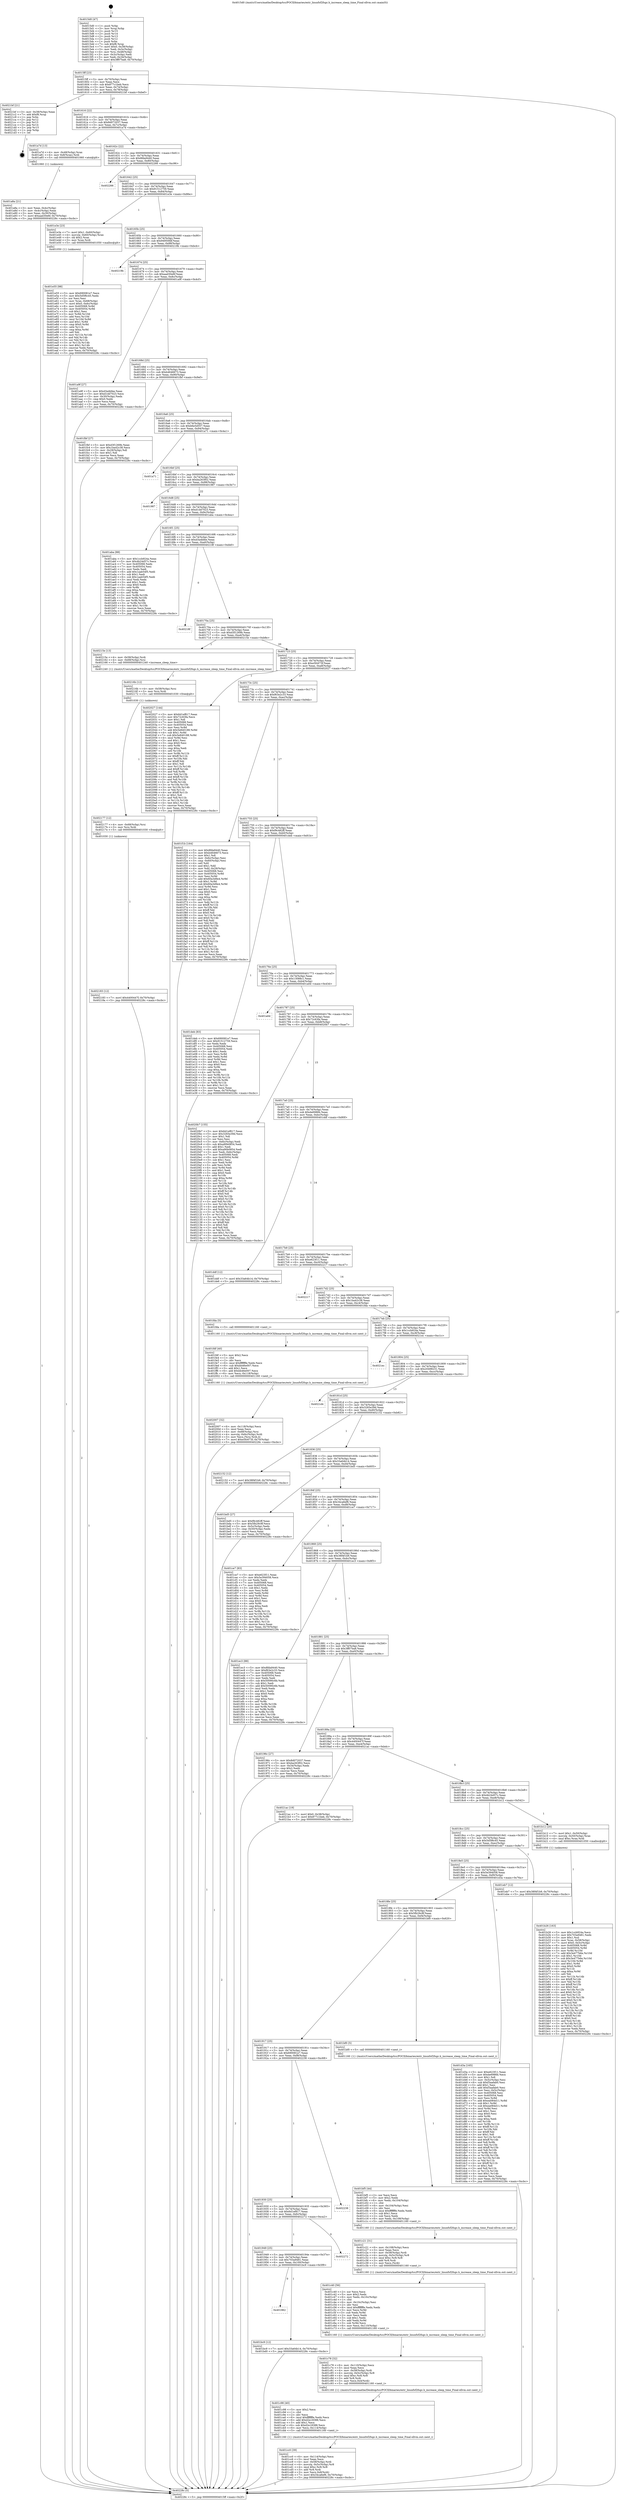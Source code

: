digraph "0x4015d0" {
  label = "0x4015d0 (/mnt/c/Users/mathe/Desktop/tcc/POCII/binaries/extr_linuxfsf2fsgc.h_increase_sleep_time_Final-ollvm.out::main(0))"
  labelloc = "t"
  node[shape=record]

  Entry [label="",width=0.3,height=0.3,shape=circle,fillcolor=black,style=filled]
  "0x4015ff" [label="{
     0x4015ff [23]\l
     | [instrs]\l
     &nbsp;&nbsp;0x4015ff \<+3\>: mov -0x70(%rbp),%eax\l
     &nbsp;&nbsp;0x401602 \<+2\>: mov %eax,%ecx\l
     &nbsp;&nbsp;0x401604 \<+6\>: sub $0x877c1beb,%ecx\l
     &nbsp;&nbsp;0x40160a \<+3\>: mov %eax,-0x74(%rbp)\l
     &nbsp;&nbsp;0x40160d \<+3\>: mov %ecx,-0x78(%rbp)\l
     &nbsp;&nbsp;0x401610 \<+6\>: je 00000000004021bf \<main+0xbef\>\l
  }"]
  "0x4021bf" [label="{
     0x4021bf [21]\l
     | [instrs]\l
     &nbsp;&nbsp;0x4021bf \<+3\>: mov -0x38(%rbp),%eax\l
     &nbsp;&nbsp;0x4021c2 \<+7\>: add $0xf8,%rsp\l
     &nbsp;&nbsp;0x4021c9 \<+1\>: pop %rbx\l
     &nbsp;&nbsp;0x4021ca \<+2\>: pop %r12\l
     &nbsp;&nbsp;0x4021cc \<+2\>: pop %r13\l
     &nbsp;&nbsp;0x4021ce \<+2\>: pop %r14\l
     &nbsp;&nbsp;0x4021d0 \<+2\>: pop %r15\l
     &nbsp;&nbsp;0x4021d2 \<+1\>: pop %rbp\l
     &nbsp;&nbsp;0x4021d3 \<+1\>: ret\l
  }"]
  "0x401616" [label="{
     0x401616 [22]\l
     | [instrs]\l
     &nbsp;&nbsp;0x401616 \<+5\>: jmp 000000000040161b \<main+0x4b\>\l
     &nbsp;&nbsp;0x40161b \<+3\>: mov -0x74(%rbp),%eax\l
     &nbsp;&nbsp;0x40161e \<+5\>: sub $0x8d072037,%eax\l
     &nbsp;&nbsp;0x401623 \<+3\>: mov %eax,-0x7c(%rbp)\l
     &nbsp;&nbsp;0x401626 \<+6\>: je 0000000000401a7d \<main+0x4ad\>\l
  }"]
  Exit [label="",width=0.3,height=0.3,shape=circle,fillcolor=black,style=filled,peripheries=2]
  "0x401a7d" [label="{
     0x401a7d [13]\l
     | [instrs]\l
     &nbsp;&nbsp;0x401a7d \<+4\>: mov -0x48(%rbp),%rax\l
     &nbsp;&nbsp;0x401a81 \<+4\>: mov 0x8(%rax),%rdi\l
     &nbsp;&nbsp;0x401a85 \<+5\>: call 0000000000401060 \<atoi@plt\>\l
     | [calls]\l
     &nbsp;&nbsp;0x401060 \{1\} (unknown)\l
  }"]
  "0x40162c" [label="{
     0x40162c [22]\l
     | [instrs]\l
     &nbsp;&nbsp;0x40162c \<+5\>: jmp 0000000000401631 \<main+0x61\>\l
     &nbsp;&nbsp;0x401631 \<+3\>: mov -0x74(%rbp),%eax\l
     &nbsp;&nbsp;0x401634 \<+5\>: sub $0x8fda9440,%eax\l
     &nbsp;&nbsp;0x401639 \<+3\>: mov %eax,-0x80(%rbp)\l
     &nbsp;&nbsp;0x40163c \<+6\>: je 0000000000402266 \<main+0xc96\>\l
  }"]
  "0x402183" [label="{
     0x402183 [12]\l
     | [instrs]\l
     &nbsp;&nbsp;0x402183 \<+7\>: movl $0x4400447f,-0x70(%rbp)\l
     &nbsp;&nbsp;0x40218a \<+5\>: jmp 000000000040228c \<main+0xcbc\>\l
  }"]
  "0x402266" [label="{
     0x402266\l
  }", style=dashed]
  "0x401642" [label="{
     0x401642 [25]\l
     | [instrs]\l
     &nbsp;&nbsp;0x401642 \<+5\>: jmp 0000000000401647 \<main+0x77\>\l
     &nbsp;&nbsp;0x401647 \<+3\>: mov -0x74(%rbp),%eax\l
     &nbsp;&nbsp;0x40164a \<+5\>: sub $0x91512759,%eax\l
     &nbsp;&nbsp;0x40164f \<+6\>: mov %eax,-0x84(%rbp)\l
     &nbsp;&nbsp;0x401655 \<+6\>: je 0000000000401e3e \<main+0x86e\>\l
  }"]
  "0x402177" [label="{
     0x402177 [12]\l
     | [instrs]\l
     &nbsp;&nbsp;0x402177 \<+4\>: mov -0x68(%rbp),%rsi\l
     &nbsp;&nbsp;0x40217b \<+3\>: mov %rsi,%rdi\l
     &nbsp;&nbsp;0x40217e \<+5\>: call 0000000000401030 \<free@plt\>\l
     | [calls]\l
     &nbsp;&nbsp;0x401030 \{1\} (unknown)\l
  }"]
  "0x401e3e" [label="{
     0x401e3e [23]\l
     | [instrs]\l
     &nbsp;&nbsp;0x401e3e \<+7\>: movl $0x1,-0x60(%rbp)\l
     &nbsp;&nbsp;0x401e45 \<+4\>: movslq -0x60(%rbp),%rax\l
     &nbsp;&nbsp;0x401e49 \<+4\>: shl $0x2,%rax\l
     &nbsp;&nbsp;0x401e4d \<+3\>: mov %rax,%rdi\l
     &nbsp;&nbsp;0x401e50 \<+5\>: call 0000000000401050 \<malloc@plt\>\l
     | [calls]\l
     &nbsp;&nbsp;0x401050 \{1\} (unknown)\l
  }"]
  "0x40165b" [label="{
     0x40165b [25]\l
     | [instrs]\l
     &nbsp;&nbsp;0x40165b \<+5\>: jmp 0000000000401660 \<main+0x90\>\l
     &nbsp;&nbsp;0x401660 \<+3\>: mov -0x74(%rbp),%eax\l
     &nbsp;&nbsp;0x401663 \<+5\>: sub $0x94950fdf,%eax\l
     &nbsp;&nbsp;0x401668 \<+6\>: mov %eax,-0x88(%rbp)\l
     &nbsp;&nbsp;0x40166e \<+6\>: je 000000000040219b \<main+0xbcb\>\l
  }"]
  "0x40216b" [label="{
     0x40216b [12]\l
     | [instrs]\l
     &nbsp;&nbsp;0x40216b \<+4\>: mov -0x58(%rbp),%rsi\l
     &nbsp;&nbsp;0x40216f \<+3\>: mov %rsi,%rdi\l
     &nbsp;&nbsp;0x402172 \<+5\>: call 0000000000401030 \<free@plt\>\l
     | [calls]\l
     &nbsp;&nbsp;0x401030 \{1\} (unknown)\l
  }"]
  "0x40219b" [label="{
     0x40219b\l
  }", style=dashed]
  "0x401674" [label="{
     0x401674 [25]\l
     | [instrs]\l
     &nbsp;&nbsp;0x401674 \<+5\>: jmp 0000000000401679 \<main+0xa9\>\l
     &nbsp;&nbsp;0x401679 \<+3\>: mov -0x74(%rbp),%eax\l
     &nbsp;&nbsp;0x40167c \<+5\>: sub $0xaad30e6f,%eax\l
     &nbsp;&nbsp;0x401681 \<+6\>: mov %eax,-0x8c(%rbp)\l
     &nbsp;&nbsp;0x401687 \<+6\>: je 0000000000401a9f \<main+0x4cf\>\l
  }"]
  "0x402007" [label="{
     0x402007 [32]\l
     | [instrs]\l
     &nbsp;&nbsp;0x402007 \<+6\>: mov -0x118(%rbp),%ecx\l
     &nbsp;&nbsp;0x40200d \<+3\>: imul %eax,%ecx\l
     &nbsp;&nbsp;0x402010 \<+4\>: mov -0x68(%rbp),%rsi\l
     &nbsp;&nbsp;0x402014 \<+4\>: movslq -0x6c(%rbp),%rdi\l
     &nbsp;&nbsp;0x402018 \<+3\>: mov %ecx,(%rsi,%rdi,4)\l
     &nbsp;&nbsp;0x40201b \<+7\>: movl $0xe5fc673f,-0x70(%rbp)\l
     &nbsp;&nbsp;0x402022 \<+5\>: jmp 000000000040228c \<main+0xcbc\>\l
  }"]
  "0x401a9f" [label="{
     0x401a9f [27]\l
     | [instrs]\l
     &nbsp;&nbsp;0x401a9f \<+5\>: mov $0xd3a4bfee,%eax\l
     &nbsp;&nbsp;0x401aa4 \<+5\>: mov $0xd1dd7023,%ecx\l
     &nbsp;&nbsp;0x401aa9 \<+3\>: mov -0x30(%rbp),%edx\l
     &nbsp;&nbsp;0x401aac \<+3\>: cmp $0x0,%edx\l
     &nbsp;&nbsp;0x401aaf \<+3\>: cmove %ecx,%eax\l
     &nbsp;&nbsp;0x401ab2 \<+3\>: mov %eax,-0x70(%rbp)\l
     &nbsp;&nbsp;0x401ab5 \<+5\>: jmp 000000000040228c \<main+0xcbc\>\l
  }"]
  "0x40168d" [label="{
     0x40168d [25]\l
     | [instrs]\l
     &nbsp;&nbsp;0x40168d \<+5\>: jmp 0000000000401692 \<main+0xc2\>\l
     &nbsp;&nbsp;0x401692 \<+3\>: mov -0x74(%rbp),%eax\l
     &nbsp;&nbsp;0x401695 \<+5\>: sub $0xb4646673,%eax\l
     &nbsp;&nbsp;0x40169a \<+6\>: mov %eax,-0x90(%rbp)\l
     &nbsp;&nbsp;0x4016a0 \<+6\>: je 0000000000401fbf \<main+0x9ef\>\l
  }"]
  "0x401fdf" [label="{
     0x401fdf [40]\l
     | [instrs]\l
     &nbsp;&nbsp;0x401fdf \<+5\>: mov $0x2,%ecx\l
     &nbsp;&nbsp;0x401fe4 \<+1\>: cltd\l
     &nbsp;&nbsp;0x401fe5 \<+2\>: idiv %ecx\l
     &nbsp;&nbsp;0x401fe7 \<+6\>: imul $0xfffffffe,%edx,%ecx\l
     &nbsp;&nbsp;0x401fed \<+6\>: sub $0xbb46e007,%ecx\l
     &nbsp;&nbsp;0x401ff3 \<+3\>: add $0x1,%ecx\l
     &nbsp;&nbsp;0x401ff6 \<+6\>: add $0xbb46e007,%ecx\l
     &nbsp;&nbsp;0x401ffc \<+6\>: mov %ecx,-0x118(%rbp)\l
     &nbsp;&nbsp;0x402002 \<+5\>: call 0000000000401160 \<next_i\>\l
     | [calls]\l
     &nbsp;&nbsp;0x401160 \{1\} (/mnt/c/Users/mathe/Desktop/tcc/POCII/binaries/extr_linuxfsf2fsgc.h_increase_sleep_time_Final-ollvm.out::next_i)\l
  }"]
  "0x401fbf" [label="{
     0x401fbf [27]\l
     | [instrs]\l
     &nbsp;&nbsp;0x401fbf \<+5\>: mov $0xd3f1269b,%eax\l
     &nbsp;&nbsp;0x401fc4 \<+5\>: mov $0x1ba42c38,%ecx\l
     &nbsp;&nbsp;0x401fc9 \<+3\>: mov -0x29(%rbp),%dl\l
     &nbsp;&nbsp;0x401fcc \<+3\>: test $0x1,%dl\l
     &nbsp;&nbsp;0x401fcf \<+3\>: cmovne %ecx,%eax\l
     &nbsp;&nbsp;0x401fd2 \<+3\>: mov %eax,-0x70(%rbp)\l
     &nbsp;&nbsp;0x401fd5 \<+5\>: jmp 000000000040228c \<main+0xcbc\>\l
  }"]
  "0x4016a6" [label="{
     0x4016a6 [25]\l
     | [instrs]\l
     &nbsp;&nbsp;0x4016a6 \<+5\>: jmp 00000000004016ab \<main+0xdb\>\l
     &nbsp;&nbsp;0x4016ab \<+3\>: mov -0x74(%rbp),%eax\l
     &nbsp;&nbsp;0x4016ae \<+5\>: sub $0xb6e5d557,%eax\l
     &nbsp;&nbsp;0x4016b3 \<+6\>: mov %eax,-0x94(%rbp)\l
     &nbsp;&nbsp;0x4016b9 \<+6\>: je 0000000000401a71 \<main+0x4a1\>\l
  }"]
  "0x401e55" [label="{
     0x401e55 [98]\l
     | [instrs]\l
     &nbsp;&nbsp;0x401e55 \<+5\>: mov $0x690081e7,%ecx\l
     &nbsp;&nbsp;0x401e5a \<+5\>: mov $0x5d5f6c45,%edx\l
     &nbsp;&nbsp;0x401e5f \<+2\>: xor %esi,%esi\l
     &nbsp;&nbsp;0x401e61 \<+4\>: mov %rax,-0x68(%rbp)\l
     &nbsp;&nbsp;0x401e65 \<+7\>: movl $0x0,-0x6c(%rbp)\l
     &nbsp;&nbsp;0x401e6c \<+8\>: mov 0x405068,%r8d\l
     &nbsp;&nbsp;0x401e74 \<+8\>: mov 0x405054,%r9d\l
     &nbsp;&nbsp;0x401e7c \<+3\>: sub $0x1,%esi\l
     &nbsp;&nbsp;0x401e7f \<+3\>: mov %r8d,%r10d\l
     &nbsp;&nbsp;0x401e82 \<+3\>: add %esi,%r10d\l
     &nbsp;&nbsp;0x401e85 \<+4\>: imul %r10d,%r8d\l
     &nbsp;&nbsp;0x401e89 \<+4\>: and $0x1,%r8d\l
     &nbsp;&nbsp;0x401e8d \<+4\>: cmp $0x0,%r8d\l
     &nbsp;&nbsp;0x401e91 \<+4\>: sete %r11b\l
     &nbsp;&nbsp;0x401e95 \<+4\>: cmp $0xa,%r9d\l
     &nbsp;&nbsp;0x401e99 \<+3\>: setl %bl\l
     &nbsp;&nbsp;0x401e9c \<+3\>: mov %r11b,%r14b\l
     &nbsp;&nbsp;0x401e9f \<+3\>: and %bl,%r14b\l
     &nbsp;&nbsp;0x401ea2 \<+3\>: xor %bl,%r11b\l
     &nbsp;&nbsp;0x401ea5 \<+3\>: or %r11b,%r14b\l
     &nbsp;&nbsp;0x401ea8 \<+4\>: test $0x1,%r14b\l
     &nbsp;&nbsp;0x401eac \<+3\>: cmovne %edx,%ecx\l
     &nbsp;&nbsp;0x401eaf \<+3\>: mov %ecx,-0x70(%rbp)\l
     &nbsp;&nbsp;0x401eb2 \<+5\>: jmp 000000000040228c \<main+0xcbc\>\l
  }"]
  "0x401a71" [label="{
     0x401a71\l
  }", style=dashed]
  "0x4016bf" [label="{
     0x4016bf [25]\l
     | [instrs]\l
     &nbsp;&nbsp;0x4016bf \<+5\>: jmp 00000000004016c4 \<main+0xf4\>\l
     &nbsp;&nbsp;0x4016c4 \<+3\>: mov -0x74(%rbp),%eax\l
     &nbsp;&nbsp;0x4016c7 \<+5\>: sub $0xba263f02,%eax\l
     &nbsp;&nbsp;0x4016cc \<+6\>: mov %eax,-0x98(%rbp)\l
     &nbsp;&nbsp;0x4016d2 \<+6\>: je 0000000000401987 \<main+0x3b7\>\l
  }"]
  "0x401cc0" [label="{
     0x401cc0 [39]\l
     | [instrs]\l
     &nbsp;&nbsp;0x401cc0 \<+6\>: mov -0x114(%rbp),%ecx\l
     &nbsp;&nbsp;0x401cc6 \<+3\>: imul %eax,%ecx\l
     &nbsp;&nbsp;0x401cc9 \<+4\>: mov -0x58(%rbp),%rdi\l
     &nbsp;&nbsp;0x401ccd \<+4\>: movslq -0x5c(%rbp),%r8\l
     &nbsp;&nbsp;0x401cd1 \<+4\>: imul $0xc,%r8,%r8\l
     &nbsp;&nbsp;0x401cd5 \<+3\>: add %r8,%rdi\l
     &nbsp;&nbsp;0x401cd8 \<+3\>: mov %ecx,0x8(%rdi)\l
     &nbsp;&nbsp;0x401cdb \<+7\>: movl $0x34ca6ef6,-0x70(%rbp)\l
     &nbsp;&nbsp;0x401ce2 \<+5\>: jmp 000000000040228c \<main+0xcbc\>\l
  }"]
  "0x401987" [label="{
     0x401987\l
  }", style=dashed]
  "0x4016d8" [label="{
     0x4016d8 [25]\l
     | [instrs]\l
     &nbsp;&nbsp;0x4016d8 \<+5\>: jmp 00000000004016dd \<main+0x10d\>\l
     &nbsp;&nbsp;0x4016dd \<+3\>: mov -0x74(%rbp),%eax\l
     &nbsp;&nbsp;0x4016e0 \<+5\>: sub $0xd1dd7023,%eax\l
     &nbsp;&nbsp;0x4016e5 \<+6\>: mov %eax,-0x9c(%rbp)\l
     &nbsp;&nbsp;0x4016eb \<+6\>: je 0000000000401aba \<main+0x4ea\>\l
  }"]
  "0x401c98" [label="{
     0x401c98 [40]\l
     | [instrs]\l
     &nbsp;&nbsp;0x401c98 \<+5\>: mov $0x2,%ecx\l
     &nbsp;&nbsp;0x401c9d \<+1\>: cltd\l
     &nbsp;&nbsp;0x401c9e \<+2\>: idiv %ecx\l
     &nbsp;&nbsp;0x401ca0 \<+6\>: imul $0xfffffffe,%edx,%ecx\l
     &nbsp;&nbsp;0x401ca6 \<+6\>: add $0xd2e18388,%ecx\l
     &nbsp;&nbsp;0x401cac \<+3\>: add $0x1,%ecx\l
     &nbsp;&nbsp;0x401caf \<+6\>: sub $0xd2e18388,%ecx\l
     &nbsp;&nbsp;0x401cb5 \<+6\>: mov %ecx,-0x114(%rbp)\l
     &nbsp;&nbsp;0x401cbb \<+5\>: call 0000000000401160 \<next_i\>\l
     | [calls]\l
     &nbsp;&nbsp;0x401160 \{1\} (/mnt/c/Users/mathe/Desktop/tcc/POCII/binaries/extr_linuxfsf2fsgc.h_increase_sleep_time_Final-ollvm.out::next_i)\l
  }"]
  "0x401aba" [label="{
     0x401aba [88]\l
     | [instrs]\l
     &nbsp;&nbsp;0x401aba \<+5\>: mov $0x1ccb924a,%eax\l
     &nbsp;&nbsp;0x401abf \<+5\>: mov $0x4b24d57c,%ecx\l
     &nbsp;&nbsp;0x401ac4 \<+7\>: mov 0x405068,%edx\l
     &nbsp;&nbsp;0x401acb \<+7\>: mov 0x405054,%esi\l
     &nbsp;&nbsp;0x401ad2 \<+2\>: mov %edx,%edi\l
     &nbsp;&nbsp;0x401ad4 \<+6\>: add $0x1aab54f5,%edi\l
     &nbsp;&nbsp;0x401ada \<+3\>: sub $0x1,%edi\l
     &nbsp;&nbsp;0x401add \<+6\>: sub $0x1aab54f5,%edi\l
     &nbsp;&nbsp;0x401ae3 \<+3\>: imul %edi,%edx\l
     &nbsp;&nbsp;0x401ae6 \<+3\>: and $0x1,%edx\l
     &nbsp;&nbsp;0x401ae9 \<+3\>: cmp $0x0,%edx\l
     &nbsp;&nbsp;0x401aec \<+4\>: sete %r8b\l
     &nbsp;&nbsp;0x401af0 \<+3\>: cmp $0xa,%esi\l
     &nbsp;&nbsp;0x401af3 \<+4\>: setl %r9b\l
     &nbsp;&nbsp;0x401af7 \<+3\>: mov %r8b,%r10b\l
     &nbsp;&nbsp;0x401afa \<+3\>: and %r9b,%r10b\l
     &nbsp;&nbsp;0x401afd \<+3\>: xor %r9b,%r8b\l
     &nbsp;&nbsp;0x401b00 \<+3\>: or %r8b,%r10b\l
     &nbsp;&nbsp;0x401b03 \<+4\>: test $0x1,%r10b\l
     &nbsp;&nbsp;0x401b07 \<+3\>: cmovne %ecx,%eax\l
     &nbsp;&nbsp;0x401b0a \<+3\>: mov %eax,-0x70(%rbp)\l
     &nbsp;&nbsp;0x401b0d \<+5\>: jmp 000000000040228c \<main+0xcbc\>\l
  }"]
  "0x4016f1" [label="{
     0x4016f1 [25]\l
     | [instrs]\l
     &nbsp;&nbsp;0x4016f1 \<+5\>: jmp 00000000004016f6 \<main+0x126\>\l
     &nbsp;&nbsp;0x4016f6 \<+3\>: mov -0x74(%rbp),%eax\l
     &nbsp;&nbsp;0x4016f9 \<+5\>: sub $0xd3a4bfee,%eax\l
     &nbsp;&nbsp;0x4016fe \<+6\>: mov %eax,-0xa0(%rbp)\l
     &nbsp;&nbsp;0x401704 \<+6\>: je 000000000040218f \<main+0xbbf\>\l
  }"]
  "0x401c78" [label="{
     0x401c78 [32]\l
     | [instrs]\l
     &nbsp;&nbsp;0x401c78 \<+6\>: mov -0x110(%rbp),%ecx\l
     &nbsp;&nbsp;0x401c7e \<+3\>: imul %eax,%ecx\l
     &nbsp;&nbsp;0x401c81 \<+4\>: mov -0x58(%rbp),%rdi\l
     &nbsp;&nbsp;0x401c85 \<+4\>: movslq -0x5c(%rbp),%r8\l
     &nbsp;&nbsp;0x401c89 \<+4\>: imul $0xc,%r8,%r8\l
     &nbsp;&nbsp;0x401c8d \<+3\>: add %r8,%rdi\l
     &nbsp;&nbsp;0x401c90 \<+3\>: mov %ecx,0x4(%rdi)\l
     &nbsp;&nbsp;0x401c93 \<+5\>: call 0000000000401160 \<next_i\>\l
     | [calls]\l
     &nbsp;&nbsp;0x401160 \{1\} (/mnt/c/Users/mathe/Desktop/tcc/POCII/binaries/extr_linuxfsf2fsgc.h_increase_sleep_time_Final-ollvm.out::next_i)\l
  }"]
  "0x40218f" [label="{
     0x40218f\l
  }", style=dashed]
  "0x40170a" [label="{
     0x40170a [25]\l
     | [instrs]\l
     &nbsp;&nbsp;0x40170a \<+5\>: jmp 000000000040170f \<main+0x13f\>\l
     &nbsp;&nbsp;0x40170f \<+3\>: mov -0x74(%rbp),%eax\l
     &nbsp;&nbsp;0x401712 \<+5\>: sub $0xd3f1269b,%eax\l
     &nbsp;&nbsp;0x401717 \<+6\>: mov %eax,-0xa4(%rbp)\l
     &nbsp;&nbsp;0x40171d \<+6\>: je 000000000040215e \<main+0xb8e\>\l
  }"]
  "0x401c40" [label="{
     0x401c40 [56]\l
     | [instrs]\l
     &nbsp;&nbsp;0x401c40 \<+2\>: xor %ecx,%ecx\l
     &nbsp;&nbsp;0x401c42 \<+5\>: mov $0x2,%edx\l
     &nbsp;&nbsp;0x401c47 \<+6\>: mov %edx,-0x10c(%rbp)\l
     &nbsp;&nbsp;0x401c4d \<+1\>: cltd\l
     &nbsp;&nbsp;0x401c4e \<+6\>: mov -0x10c(%rbp),%esi\l
     &nbsp;&nbsp;0x401c54 \<+2\>: idiv %esi\l
     &nbsp;&nbsp;0x401c56 \<+6\>: imul $0xfffffffe,%edx,%edx\l
     &nbsp;&nbsp;0x401c5c \<+3\>: mov %ecx,%r9d\l
     &nbsp;&nbsp;0x401c5f \<+3\>: sub %edx,%r9d\l
     &nbsp;&nbsp;0x401c62 \<+2\>: mov %ecx,%edx\l
     &nbsp;&nbsp;0x401c64 \<+3\>: sub $0x1,%edx\l
     &nbsp;&nbsp;0x401c67 \<+3\>: add %edx,%r9d\l
     &nbsp;&nbsp;0x401c6a \<+3\>: sub %r9d,%ecx\l
     &nbsp;&nbsp;0x401c6d \<+6\>: mov %ecx,-0x110(%rbp)\l
     &nbsp;&nbsp;0x401c73 \<+5\>: call 0000000000401160 \<next_i\>\l
     | [calls]\l
     &nbsp;&nbsp;0x401160 \{1\} (/mnt/c/Users/mathe/Desktop/tcc/POCII/binaries/extr_linuxfsf2fsgc.h_increase_sleep_time_Final-ollvm.out::next_i)\l
  }"]
  "0x40215e" [label="{
     0x40215e [13]\l
     | [instrs]\l
     &nbsp;&nbsp;0x40215e \<+4\>: mov -0x58(%rbp),%rdi\l
     &nbsp;&nbsp;0x402162 \<+4\>: mov -0x68(%rbp),%rsi\l
     &nbsp;&nbsp;0x402166 \<+5\>: call 0000000000401240 \<increase_sleep_time\>\l
     | [calls]\l
     &nbsp;&nbsp;0x401240 \{1\} (/mnt/c/Users/mathe/Desktop/tcc/POCII/binaries/extr_linuxfsf2fsgc.h_increase_sleep_time_Final-ollvm.out::increase_sleep_time)\l
  }"]
  "0x401723" [label="{
     0x401723 [25]\l
     | [instrs]\l
     &nbsp;&nbsp;0x401723 \<+5\>: jmp 0000000000401728 \<main+0x158\>\l
     &nbsp;&nbsp;0x401728 \<+3\>: mov -0x74(%rbp),%eax\l
     &nbsp;&nbsp;0x40172b \<+5\>: sub $0xe5fc673f,%eax\l
     &nbsp;&nbsp;0x401730 \<+6\>: mov %eax,-0xa8(%rbp)\l
     &nbsp;&nbsp;0x401736 \<+6\>: je 0000000000402027 \<main+0xa57\>\l
  }"]
  "0x401c21" [label="{
     0x401c21 [31]\l
     | [instrs]\l
     &nbsp;&nbsp;0x401c21 \<+6\>: mov -0x108(%rbp),%ecx\l
     &nbsp;&nbsp;0x401c27 \<+3\>: imul %eax,%ecx\l
     &nbsp;&nbsp;0x401c2a \<+4\>: mov -0x58(%rbp),%rdi\l
     &nbsp;&nbsp;0x401c2e \<+4\>: movslq -0x5c(%rbp),%r8\l
     &nbsp;&nbsp;0x401c32 \<+4\>: imul $0xc,%r8,%r8\l
     &nbsp;&nbsp;0x401c36 \<+3\>: add %r8,%rdi\l
     &nbsp;&nbsp;0x401c39 \<+2\>: mov %ecx,(%rdi)\l
     &nbsp;&nbsp;0x401c3b \<+5\>: call 0000000000401160 \<next_i\>\l
     | [calls]\l
     &nbsp;&nbsp;0x401160 \{1\} (/mnt/c/Users/mathe/Desktop/tcc/POCII/binaries/extr_linuxfsf2fsgc.h_increase_sleep_time_Final-ollvm.out::next_i)\l
  }"]
  "0x402027" [label="{
     0x402027 [144]\l
     | [instrs]\l
     &nbsp;&nbsp;0x402027 \<+5\>: mov $0x6d1ef817,%eax\l
     &nbsp;&nbsp;0x40202c \<+5\>: mov $0x72c63fa,%ecx\l
     &nbsp;&nbsp;0x402031 \<+2\>: mov $0x1,%dl\l
     &nbsp;&nbsp;0x402033 \<+7\>: mov 0x405068,%esi\l
     &nbsp;&nbsp;0x40203a \<+7\>: mov 0x405054,%edi\l
     &nbsp;&nbsp;0x402041 \<+3\>: mov %esi,%r8d\l
     &nbsp;&nbsp;0x402044 \<+7\>: add $0x5e840188,%r8d\l
     &nbsp;&nbsp;0x40204b \<+4\>: sub $0x1,%r8d\l
     &nbsp;&nbsp;0x40204f \<+7\>: sub $0x5e840188,%r8d\l
     &nbsp;&nbsp;0x402056 \<+4\>: imul %r8d,%esi\l
     &nbsp;&nbsp;0x40205a \<+3\>: and $0x1,%esi\l
     &nbsp;&nbsp;0x40205d \<+3\>: cmp $0x0,%esi\l
     &nbsp;&nbsp;0x402060 \<+4\>: sete %r9b\l
     &nbsp;&nbsp;0x402064 \<+3\>: cmp $0xa,%edi\l
     &nbsp;&nbsp;0x402067 \<+4\>: setl %r10b\l
     &nbsp;&nbsp;0x40206b \<+3\>: mov %r9b,%r11b\l
     &nbsp;&nbsp;0x40206e \<+4\>: xor $0xff,%r11b\l
     &nbsp;&nbsp;0x402072 \<+3\>: mov %r10b,%bl\l
     &nbsp;&nbsp;0x402075 \<+3\>: xor $0xff,%bl\l
     &nbsp;&nbsp;0x402078 \<+3\>: xor $0x1,%dl\l
     &nbsp;&nbsp;0x40207b \<+3\>: mov %r11b,%r14b\l
     &nbsp;&nbsp;0x40207e \<+4\>: and $0xff,%r14b\l
     &nbsp;&nbsp;0x402082 \<+3\>: and %dl,%r9b\l
     &nbsp;&nbsp;0x402085 \<+3\>: mov %bl,%r15b\l
     &nbsp;&nbsp;0x402088 \<+4\>: and $0xff,%r15b\l
     &nbsp;&nbsp;0x40208c \<+3\>: and %dl,%r10b\l
     &nbsp;&nbsp;0x40208f \<+3\>: or %r9b,%r14b\l
     &nbsp;&nbsp;0x402092 \<+3\>: or %r10b,%r15b\l
     &nbsp;&nbsp;0x402095 \<+3\>: xor %r15b,%r14b\l
     &nbsp;&nbsp;0x402098 \<+3\>: or %bl,%r11b\l
     &nbsp;&nbsp;0x40209b \<+4\>: xor $0xff,%r11b\l
     &nbsp;&nbsp;0x40209f \<+3\>: or $0x1,%dl\l
     &nbsp;&nbsp;0x4020a2 \<+3\>: and %dl,%r11b\l
     &nbsp;&nbsp;0x4020a5 \<+3\>: or %r11b,%r14b\l
     &nbsp;&nbsp;0x4020a8 \<+4\>: test $0x1,%r14b\l
     &nbsp;&nbsp;0x4020ac \<+3\>: cmovne %ecx,%eax\l
     &nbsp;&nbsp;0x4020af \<+3\>: mov %eax,-0x70(%rbp)\l
     &nbsp;&nbsp;0x4020b2 \<+5\>: jmp 000000000040228c \<main+0xcbc\>\l
  }"]
  "0x40173c" [label="{
     0x40173c [25]\l
     | [instrs]\l
     &nbsp;&nbsp;0x40173c \<+5\>: jmp 0000000000401741 \<main+0x171\>\l
     &nbsp;&nbsp;0x401741 \<+3\>: mov -0x74(%rbp),%eax\l
     &nbsp;&nbsp;0x401744 \<+5\>: sub $0xf63e2c33,%eax\l
     &nbsp;&nbsp;0x401749 \<+6\>: mov %eax,-0xac(%rbp)\l
     &nbsp;&nbsp;0x40174f \<+6\>: je 0000000000401f1b \<main+0x94b\>\l
  }"]
  "0x401bf5" [label="{
     0x401bf5 [44]\l
     | [instrs]\l
     &nbsp;&nbsp;0x401bf5 \<+2\>: xor %ecx,%ecx\l
     &nbsp;&nbsp;0x401bf7 \<+5\>: mov $0x2,%edx\l
     &nbsp;&nbsp;0x401bfc \<+6\>: mov %edx,-0x104(%rbp)\l
     &nbsp;&nbsp;0x401c02 \<+1\>: cltd\l
     &nbsp;&nbsp;0x401c03 \<+6\>: mov -0x104(%rbp),%esi\l
     &nbsp;&nbsp;0x401c09 \<+2\>: idiv %esi\l
     &nbsp;&nbsp;0x401c0b \<+6\>: imul $0xfffffffe,%edx,%edx\l
     &nbsp;&nbsp;0x401c11 \<+3\>: sub $0x1,%ecx\l
     &nbsp;&nbsp;0x401c14 \<+2\>: sub %ecx,%edx\l
     &nbsp;&nbsp;0x401c16 \<+6\>: mov %edx,-0x108(%rbp)\l
     &nbsp;&nbsp;0x401c1c \<+5\>: call 0000000000401160 \<next_i\>\l
     | [calls]\l
     &nbsp;&nbsp;0x401160 \{1\} (/mnt/c/Users/mathe/Desktop/tcc/POCII/binaries/extr_linuxfsf2fsgc.h_increase_sleep_time_Final-ollvm.out::next_i)\l
  }"]
  "0x401f1b" [label="{
     0x401f1b [164]\l
     | [instrs]\l
     &nbsp;&nbsp;0x401f1b \<+5\>: mov $0x8fda9440,%eax\l
     &nbsp;&nbsp;0x401f20 \<+5\>: mov $0xb4646673,%ecx\l
     &nbsp;&nbsp;0x401f25 \<+2\>: mov $0x1,%dl\l
     &nbsp;&nbsp;0x401f27 \<+3\>: mov -0x6c(%rbp),%esi\l
     &nbsp;&nbsp;0x401f2a \<+3\>: cmp -0x60(%rbp),%esi\l
     &nbsp;&nbsp;0x401f2d \<+4\>: setl %dil\l
     &nbsp;&nbsp;0x401f31 \<+4\>: and $0x1,%dil\l
     &nbsp;&nbsp;0x401f35 \<+4\>: mov %dil,-0x29(%rbp)\l
     &nbsp;&nbsp;0x401f39 \<+7\>: mov 0x405068,%esi\l
     &nbsp;&nbsp;0x401f40 \<+8\>: mov 0x405054,%r8d\l
     &nbsp;&nbsp;0x401f48 \<+3\>: mov %esi,%r9d\l
     &nbsp;&nbsp;0x401f4b \<+7\>: add $0x60a3d9e4,%r9d\l
     &nbsp;&nbsp;0x401f52 \<+4\>: sub $0x1,%r9d\l
     &nbsp;&nbsp;0x401f56 \<+7\>: sub $0x60a3d9e4,%r9d\l
     &nbsp;&nbsp;0x401f5d \<+4\>: imul %r9d,%esi\l
     &nbsp;&nbsp;0x401f61 \<+3\>: and $0x1,%esi\l
     &nbsp;&nbsp;0x401f64 \<+3\>: cmp $0x0,%esi\l
     &nbsp;&nbsp;0x401f67 \<+4\>: sete %dil\l
     &nbsp;&nbsp;0x401f6b \<+4\>: cmp $0xa,%r8d\l
     &nbsp;&nbsp;0x401f6f \<+4\>: setl %r10b\l
     &nbsp;&nbsp;0x401f73 \<+3\>: mov %dil,%r11b\l
     &nbsp;&nbsp;0x401f76 \<+4\>: xor $0xff,%r11b\l
     &nbsp;&nbsp;0x401f7a \<+3\>: mov %r10b,%bl\l
     &nbsp;&nbsp;0x401f7d \<+3\>: xor $0xff,%bl\l
     &nbsp;&nbsp;0x401f80 \<+3\>: xor $0x0,%dl\l
     &nbsp;&nbsp;0x401f83 \<+3\>: mov %r11b,%r14b\l
     &nbsp;&nbsp;0x401f86 \<+4\>: and $0x0,%r14b\l
     &nbsp;&nbsp;0x401f8a \<+3\>: and %dl,%dil\l
     &nbsp;&nbsp;0x401f8d \<+3\>: mov %bl,%r15b\l
     &nbsp;&nbsp;0x401f90 \<+4\>: and $0x0,%r15b\l
     &nbsp;&nbsp;0x401f94 \<+3\>: and %dl,%r10b\l
     &nbsp;&nbsp;0x401f97 \<+3\>: or %dil,%r14b\l
     &nbsp;&nbsp;0x401f9a \<+3\>: or %r10b,%r15b\l
     &nbsp;&nbsp;0x401f9d \<+3\>: xor %r15b,%r14b\l
     &nbsp;&nbsp;0x401fa0 \<+3\>: or %bl,%r11b\l
     &nbsp;&nbsp;0x401fa3 \<+4\>: xor $0xff,%r11b\l
     &nbsp;&nbsp;0x401fa7 \<+3\>: or $0x0,%dl\l
     &nbsp;&nbsp;0x401faa \<+3\>: and %dl,%r11b\l
     &nbsp;&nbsp;0x401fad \<+3\>: or %r11b,%r14b\l
     &nbsp;&nbsp;0x401fb0 \<+4\>: test $0x1,%r14b\l
     &nbsp;&nbsp;0x401fb4 \<+3\>: cmovne %ecx,%eax\l
     &nbsp;&nbsp;0x401fb7 \<+3\>: mov %eax,-0x70(%rbp)\l
     &nbsp;&nbsp;0x401fba \<+5\>: jmp 000000000040228c \<main+0xcbc\>\l
  }"]
  "0x401755" [label="{
     0x401755 [25]\l
     | [instrs]\l
     &nbsp;&nbsp;0x401755 \<+5\>: jmp 000000000040175a \<main+0x18a\>\l
     &nbsp;&nbsp;0x40175a \<+3\>: mov -0x74(%rbp),%eax\l
     &nbsp;&nbsp;0x40175d \<+5\>: sub $0xf9c482ff,%eax\l
     &nbsp;&nbsp;0x401762 \<+6\>: mov %eax,-0xb0(%rbp)\l
     &nbsp;&nbsp;0x401768 \<+6\>: je 0000000000401deb \<main+0x81b\>\l
  }"]
  "0x401962" [label="{
     0x401962\l
  }", style=dashed]
  "0x401deb" [label="{
     0x401deb [83]\l
     | [instrs]\l
     &nbsp;&nbsp;0x401deb \<+5\>: mov $0x690081e7,%eax\l
     &nbsp;&nbsp;0x401df0 \<+5\>: mov $0x91512759,%ecx\l
     &nbsp;&nbsp;0x401df5 \<+2\>: xor %edx,%edx\l
     &nbsp;&nbsp;0x401df7 \<+7\>: mov 0x405068,%esi\l
     &nbsp;&nbsp;0x401dfe \<+7\>: mov 0x405054,%edi\l
     &nbsp;&nbsp;0x401e05 \<+3\>: sub $0x1,%edx\l
     &nbsp;&nbsp;0x401e08 \<+3\>: mov %esi,%r8d\l
     &nbsp;&nbsp;0x401e0b \<+3\>: add %edx,%r8d\l
     &nbsp;&nbsp;0x401e0e \<+4\>: imul %r8d,%esi\l
     &nbsp;&nbsp;0x401e12 \<+3\>: and $0x1,%esi\l
     &nbsp;&nbsp;0x401e15 \<+3\>: cmp $0x0,%esi\l
     &nbsp;&nbsp;0x401e18 \<+4\>: sete %r9b\l
     &nbsp;&nbsp;0x401e1c \<+3\>: cmp $0xa,%edi\l
     &nbsp;&nbsp;0x401e1f \<+4\>: setl %r10b\l
     &nbsp;&nbsp;0x401e23 \<+3\>: mov %r9b,%r11b\l
     &nbsp;&nbsp;0x401e26 \<+3\>: and %r10b,%r11b\l
     &nbsp;&nbsp;0x401e29 \<+3\>: xor %r10b,%r9b\l
     &nbsp;&nbsp;0x401e2c \<+3\>: or %r9b,%r11b\l
     &nbsp;&nbsp;0x401e2f \<+4\>: test $0x1,%r11b\l
     &nbsp;&nbsp;0x401e33 \<+3\>: cmovne %ecx,%eax\l
     &nbsp;&nbsp;0x401e36 \<+3\>: mov %eax,-0x70(%rbp)\l
     &nbsp;&nbsp;0x401e39 \<+5\>: jmp 000000000040228c \<main+0xcbc\>\l
  }"]
  "0x40176e" [label="{
     0x40176e [25]\l
     | [instrs]\l
     &nbsp;&nbsp;0x40176e \<+5\>: jmp 0000000000401773 \<main+0x1a3\>\l
     &nbsp;&nbsp;0x401773 \<+3\>: mov -0x74(%rbp),%eax\l
     &nbsp;&nbsp;0x401776 \<+5\>: sub $0x13088c1,%eax\l
     &nbsp;&nbsp;0x40177b \<+6\>: mov %eax,-0xb4(%rbp)\l
     &nbsp;&nbsp;0x401781 \<+6\>: je 0000000000401a0d \<main+0x43d\>\l
  }"]
  "0x401bc9" [label="{
     0x401bc9 [12]\l
     | [instrs]\l
     &nbsp;&nbsp;0x401bc9 \<+7\>: movl $0x33a64b14,-0x70(%rbp)\l
     &nbsp;&nbsp;0x401bd0 \<+5\>: jmp 000000000040228c \<main+0xcbc\>\l
  }"]
  "0x401a0d" [label="{
     0x401a0d\l
  }", style=dashed]
  "0x401787" [label="{
     0x401787 [25]\l
     | [instrs]\l
     &nbsp;&nbsp;0x401787 \<+5\>: jmp 000000000040178c \<main+0x1bc\>\l
     &nbsp;&nbsp;0x40178c \<+3\>: mov -0x74(%rbp),%eax\l
     &nbsp;&nbsp;0x40178f \<+5\>: sub $0x72c63fa,%eax\l
     &nbsp;&nbsp;0x401794 \<+6\>: mov %eax,-0xb8(%rbp)\l
     &nbsp;&nbsp;0x40179a \<+6\>: je 00000000004020b7 \<main+0xae7\>\l
  }"]
  "0x401949" [label="{
     0x401949 [25]\l
     | [instrs]\l
     &nbsp;&nbsp;0x401949 \<+5\>: jmp 000000000040194e \<main+0x37e\>\l
     &nbsp;&nbsp;0x40194e \<+3\>: mov -0x74(%rbp),%eax\l
     &nbsp;&nbsp;0x401951 \<+5\>: sub $0x703a9481,%eax\l
     &nbsp;&nbsp;0x401956 \<+6\>: mov %eax,-0x100(%rbp)\l
     &nbsp;&nbsp;0x40195c \<+6\>: je 0000000000401bc9 \<main+0x5f9\>\l
  }"]
  "0x4020b7" [label="{
     0x4020b7 [155]\l
     | [instrs]\l
     &nbsp;&nbsp;0x4020b7 \<+5\>: mov $0x6d1ef817,%eax\l
     &nbsp;&nbsp;0x4020bc \<+5\>: mov $0x3265e39d,%ecx\l
     &nbsp;&nbsp;0x4020c1 \<+2\>: mov $0x1,%dl\l
     &nbsp;&nbsp;0x4020c3 \<+2\>: xor %esi,%esi\l
     &nbsp;&nbsp;0x4020c5 \<+3\>: mov -0x6c(%rbp),%edi\l
     &nbsp;&nbsp;0x4020c8 \<+6\>: sub $0xa90b0854,%edi\l
     &nbsp;&nbsp;0x4020ce \<+3\>: add $0x1,%edi\l
     &nbsp;&nbsp;0x4020d1 \<+6\>: add $0xa90b0854,%edi\l
     &nbsp;&nbsp;0x4020d7 \<+3\>: mov %edi,-0x6c(%rbp)\l
     &nbsp;&nbsp;0x4020da \<+7\>: mov 0x405068,%edi\l
     &nbsp;&nbsp;0x4020e1 \<+8\>: mov 0x405054,%r8d\l
     &nbsp;&nbsp;0x4020e9 \<+3\>: sub $0x1,%esi\l
     &nbsp;&nbsp;0x4020ec \<+3\>: mov %edi,%r9d\l
     &nbsp;&nbsp;0x4020ef \<+3\>: add %esi,%r9d\l
     &nbsp;&nbsp;0x4020f2 \<+4\>: imul %r9d,%edi\l
     &nbsp;&nbsp;0x4020f6 \<+3\>: and $0x1,%edi\l
     &nbsp;&nbsp;0x4020f9 \<+3\>: cmp $0x0,%edi\l
     &nbsp;&nbsp;0x4020fc \<+4\>: sete %r10b\l
     &nbsp;&nbsp;0x402100 \<+4\>: cmp $0xa,%r8d\l
     &nbsp;&nbsp;0x402104 \<+4\>: setl %r11b\l
     &nbsp;&nbsp;0x402108 \<+3\>: mov %r10b,%bl\l
     &nbsp;&nbsp;0x40210b \<+3\>: xor $0xff,%bl\l
     &nbsp;&nbsp;0x40210e \<+3\>: mov %r11b,%r14b\l
     &nbsp;&nbsp;0x402111 \<+4\>: xor $0xff,%r14b\l
     &nbsp;&nbsp;0x402115 \<+3\>: xor $0x0,%dl\l
     &nbsp;&nbsp;0x402118 \<+3\>: mov %bl,%r15b\l
     &nbsp;&nbsp;0x40211b \<+4\>: and $0x0,%r15b\l
     &nbsp;&nbsp;0x40211f \<+3\>: and %dl,%r10b\l
     &nbsp;&nbsp;0x402122 \<+3\>: mov %r14b,%r12b\l
     &nbsp;&nbsp;0x402125 \<+4\>: and $0x0,%r12b\l
     &nbsp;&nbsp;0x402129 \<+3\>: and %dl,%r11b\l
     &nbsp;&nbsp;0x40212c \<+3\>: or %r10b,%r15b\l
     &nbsp;&nbsp;0x40212f \<+3\>: or %r11b,%r12b\l
     &nbsp;&nbsp;0x402132 \<+3\>: xor %r12b,%r15b\l
     &nbsp;&nbsp;0x402135 \<+3\>: or %r14b,%bl\l
     &nbsp;&nbsp;0x402138 \<+3\>: xor $0xff,%bl\l
     &nbsp;&nbsp;0x40213b \<+3\>: or $0x0,%dl\l
     &nbsp;&nbsp;0x40213e \<+2\>: and %dl,%bl\l
     &nbsp;&nbsp;0x402140 \<+3\>: or %bl,%r15b\l
     &nbsp;&nbsp;0x402143 \<+4\>: test $0x1,%r15b\l
     &nbsp;&nbsp;0x402147 \<+3\>: cmovne %ecx,%eax\l
     &nbsp;&nbsp;0x40214a \<+3\>: mov %eax,-0x70(%rbp)\l
     &nbsp;&nbsp;0x40214d \<+5\>: jmp 000000000040228c \<main+0xcbc\>\l
  }"]
  "0x4017a0" [label="{
     0x4017a0 [25]\l
     | [instrs]\l
     &nbsp;&nbsp;0x4017a0 \<+5\>: jmp 00000000004017a5 \<main+0x1d5\>\l
     &nbsp;&nbsp;0x4017a5 \<+3\>: mov -0x74(%rbp),%eax\l
     &nbsp;&nbsp;0x4017a8 \<+5\>: sub $0xde6986b,%eax\l
     &nbsp;&nbsp;0x4017ad \<+6\>: mov %eax,-0xbc(%rbp)\l
     &nbsp;&nbsp;0x4017b3 \<+6\>: je 0000000000401ddf \<main+0x80f\>\l
  }"]
  "0x402272" [label="{
     0x402272\l
  }", style=dashed]
  "0x401ddf" [label="{
     0x401ddf [12]\l
     | [instrs]\l
     &nbsp;&nbsp;0x401ddf \<+7\>: movl $0x33a64b14,-0x70(%rbp)\l
     &nbsp;&nbsp;0x401de6 \<+5\>: jmp 000000000040228c \<main+0xcbc\>\l
  }"]
  "0x4017b9" [label="{
     0x4017b9 [25]\l
     | [instrs]\l
     &nbsp;&nbsp;0x4017b9 \<+5\>: jmp 00000000004017be \<main+0x1ee\>\l
     &nbsp;&nbsp;0x4017be \<+3\>: mov -0x74(%rbp),%eax\l
     &nbsp;&nbsp;0x4017c1 \<+5\>: sub $0xe623f11,%eax\l
     &nbsp;&nbsp;0x4017c6 \<+6\>: mov %eax,-0xc0(%rbp)\l
     &nbsp;&nbsp;0x4017cc \<+6\>: je 0000000000402217 \<main+0xc47\>\l
  }"]
  "0x401930" [label="{
     0x401930 [25]\l
     | [instrs]\l
     &nbsp;&nbsp;0x401930 \<+5\>: jmp 0000000000401935 \<main+0x365\>\l
     &nbsp;&nbsp;0x401935 \<+3\>: mov -0x74(%rbp),%eax\l
     &nbsp;&nbsp;0x401938 \<+5\>: sub $0x6d1ef817,%eax\l
     &nbsp;&nbsp;0x40193d \<+6\>: mov %eax,-0xfc(%rbp)\l
     &nbsp;&nbsp;0x401943 \<+6\>: je 0000000000402272 \<main+0xca2\>\l
  }"]
  "0x402217" [label="{
     0x402217\l
  }", style=dashed]
  "0x4017d2" [label="{
     0x4017d2 [25]\l
     | [instrs]\l
     &nbsp;&nbsp;0x4017d2 \<+5\>: jmp 00000000004017d7 \<main+0x207\>\l
     &nbsp;&nbsp;0x4017d7 \<+3\>: mov -0x74(%rbp),%eax\l
     &nbsp;&nbsp;0x4017da \<+5\>: sub $0x1ba42c38,%eax\l
     &nbsp;&nbsp;0x4017df \<+6\>: mov %eax,-0xc4(%rbp)\l
     &nbsp;&nbsp;0x4017e5 \<+6\>: je 0000000000401fda \<main+0xa0a\>\l
  }"]
  "0x402238" [label="{
     0x402238\l
  }", style=dashed]
  "0x401fda" [label="{
     0x401fda [5]\l
     | [instrs]\l
     &nbsp;&nbsp;0x401fda \<+5\>: call 0000000000401160 \<next_i\>\l
     | [calls]\l
     &nbsp;&nbsp;0x401160 \{1\} (/mnt/c/Users/mathe/Desktop/tcc/POCII/binaries/extr_linuxfsf2fsgc.h_increase_sleep_time_Final-ollvm.out::next_i)\l
  }"]
  "0x4017eb" [label="{
     0x4017eb [25]\l
     | [instrs]\l
     &nbsp;&nbsp;0x4017eb \<+5\>: jmp 00000000004017f0 \<main+0x220\>\l
     &nbsp;&nbsp;0x4017f0 \<+3\>: mov -0x74(%rbp),%eax\l
     &nbsp;&nbsp;0x4017f3 \<+5\>: sub $0x1ccb924a,%eax\l
     &nbsp;&nbsp;0x4017f8 \<+6\>: mov %eax,-0xc8(%rbp)\l
     &nbsp;&nbsp;0x4017fe \<+6\>: je 00000000004021ec \<main+0xc1c\>\l
  }"]
  "0x401917" [label="{
     0x401917 [25]\l
     | [instrs]\l
     &nbsp;&nbsp;0x401917 \<+5\>: jmp 000000000040191c \<main+0x34c\>\l
     &nbsp;&nbsp;0x40191c \<+3\>: mov -0x74(%rbp),%eax\l
     &nbsp;&nbsp;0x40191f \<+5\>: sub $0x690081e7,%eax\l
     &nbsp;&nbsp;0x401924 \<+6\>: mov %eax,-0xf8(%rbp)\l
     &nbsp;&nbsp;0x40192a \<+6\>: je 0000000000402238 \<main+0xc68\>\l
  }"]
  "0x4021ec" [label="{
     0x4021ec\l
  }", style=dashed]
  "0x401804" [label="{
     0x401804 [25]\l
     | [instrs]\l
     &nbsp;&nbsp;0x401804 \<+5\>: jmp 0000000000401809 \<main+0x239\>\l
     &nbsp;&nbsp;0x401809 \<+3\>: mov -0x74(%rbp),%eax\l
     &nbsp;&nbsp;0x40180c \<+5\>: sub $0x20498231,%eax\l
     &nbsp;&nbsp;0x401811 \<+6\>: mov %eax,-0xcc(%rbp)\l
     &nbsp;&nbsp;0x401817 \<+6\>: je 00000000004021d4 \<main+0xc04\>\l
  }"]
  "0x401bf0" [label="{
     0x401bf0 [5]\l
     | [instrs]\l
     &nbsp;&nbsp;0x401bf0 \<+5\>: call 0000000000401160 \<next_i\>\l
     | [calls]\l
     &nbsp;&nbsp;0x401160 \{1\} (/mnt/c/Users/mathe/Desktop/tcc/POCII/binaries/extr_linuxfsf2fsgc.h_increase_sleep_time_Final-ollvm.out::next_i)\l
  }"]
  "0x4021d4" [label="{
     0x4021d4\l
  }", style=dashed]
  "0x40181d" [label="{
     0x40181d [25]\l
     | [instrs]\l
     &nbsp;&nbsp;0x40181d \<+5\>: jmp 0000000000401822 \<main+0x252\>\l
     &nbsp;&nbsp;0x401822 \<+3\>: mov -0x74(%rbp),%eax\l
     &nbsp;&nbsp;0x401825 \<+5\>: sub $0x3265e39d,%eax\l
     &nbsp;&nbsp;0x40182a \<+6\>: mov %eax,-0xd0(%rbp)\l
     &nbsp;&nbsp;0x401830 \<+6\>: je 0000000000402152 \<main+0xb82\>\l
  }"]
  "0x4018fe" [label="{
     0x4018fe [25]\l
     | [instrs]\l
     &nbsp;&nbsp;0x4018fe \<+5\>: jmp 0000000000401903 \<main+0x333\>\l
     &nbsp;&nbsp;0x401903 \<+3\>: mov -0x74(%rbp),%eax\l
     &nbsp;&nbsp;0x401906 \<+5\>: sub $0x5fb29c9f,%eax\l
     &nbsp;&nbsp;0x40190b \<+6\>: mov %eax,-0xf4(%rbp)\l
     &nbsp;&nbsp;0x401911 \<+6\>: je 0000000000401bf0 \<main+0x620\>\l
  }"]
  "0x402152" [label="{
     0x402152 [12]\l
     | [instrs]\l
     &nbsp;&nbsp;0x402152 \<+7\>: movl $0x38f4f1b9,-0x70(%rbp)\l
     &nbsp;&nbsp;0x402159 \<+5\>: jmp 000000000040228c \<main+0xcbc\>\l
  }"]
  "0x401836" [label="{
     0x401836 [25]\l
     | [instrs]\l
     &nbsp;&nbsp;0x401836 \<+5\>: jmp 000000000040183b \<main+0x26b\>\l
     &nbsp;&nbsp;0x40183b \<+3\>: mov -0x74(%rbp),%eax\l
     &nbsp;&nbsp;0x40183e \<+5\>: sub $0x33a64b14,%eax\l
     &nbsp;&nbsp;0x401843 \<+6\>: mov %eax,-0xd4(%rbp)\l
     &nbsp;&nbsp;0x401849 \<+6\>: je 0000000000401bd5 \<main+0x605\>\l
  }"]
  "0x401d3a" [label="{
     0x401d3a [165]\l
     | [instrs]\l
     &nbsp;&nbsp;0x401d3a \<+5\>: mov $0xe623f11,%eax\l
     &nbsp;&nbsp;0x401d3f \<+5\>: mov $0xde6986b,%ecx\l
     &nbsp;&nbsp;0x401d44 \<+2\>: mov $0x1,%dl\l
     &nbsp;&nbsp;0x401d46 \<+3\>: mov -0x5c(%rbp),%esi\l
     &nbsp;&nbsp;0x401d49 \<+6\>: sub $0xf3aafab0,%esi\l
     &nbsp;&nbsp;0x401d4f \<+3\>: add $0x1,%esi\l
     &nbsp;&nbsp;0x401d52 \<+6\>: add $0xf3aafab0,%esi\l
     &nbsp;&nbsp;0x401d58 \<+3\>: mov %esi,-0x5c(%rbp)\l
     &nbsp;&nbsp;0x401d5b \<+7\>: mov 0x405068,%esi\l
     &nbsp;&nbsp;0x401d62 \<+7\>: mov 0x405054,%edi\l
     &nbsp;&nbsp;0x401d69 \<+3\>: mov %esi,%r8d\l
     &nbsp;&nbsp;0x401d6c \<+7\>: add $0xea084d11,%r8d\l
     &nbsp;&nbsp;0x401d73 \<+4\>: sub $0x1,%r8d\l
     &nbsp;&nbsp;0x401d77 \<+7\>: sub $0xea084d11,%r8d\l
     &nbsp;&nbsp;0x401d7e \<+4\>: imul %r8d,%esi\l
     &nbsp;&nbsp;0x401d82 \<+3\>: and $0x1,%esi\l
     &nbsp;&nbsp;0x401d85 \<+3\>: cmp $0x0,%esi\l
     &nbsp;&nbsp;0x401d88 \<+4\>: sete %r9b\l
     &nbsp;&nbsp;0x401d8c \<+3\>: cmp $0xa,%edi\l
     &nbsp;&nbsp;0x401d8f \<+4\>: setl %r10b\l
     &nbsp;&nbsp;0x401d93 \<+3\>: mov %r9b,%r11b\l
     &nbsp;&nbsp;0x401d96 \<+4\>: xor $0xff,%r11b\l
     &nbsp;&nbsp;0x401d9a \<+3\>: mov %r10b,%bl\l
     &nbsp;&nbsp;0x401d9d \<+3\>: xor $0xff,%bl\l
     &nbsp;&nbsp;0x401da0 \<+3\>: xor $0x1,%dl\l
     &nbsp;&nbsp;0x401da3 \<+3\>: mov %r11b,%r14b\l
     &nbsp;&nbsp;0x401da6 \<+4\>: and $0xff,%r14b\l
     &nbsp;&nbsp;0x401daa \<+3\>: and %dl,%r9b\l
     &nbsp;&nbsp;0x401dad \<+3\>: mov %bl,%r15b\l
     &nbsp;&nbsp;0x401db0 \<+4\>: and $0xff,%r15b\l
     &nbsp;&nbsp;0x401db4 \<+3\>: and %dl,%r10b\l
     &nbsp;&nbsp;0x401db7 \<+3\>: or %r9b,%r14b\l
     &nbsp;&nbsp;0x401dba \<+3\>: or %r10b,%r15b\l
     &nbsp;&nbsp;0x401dbd \<+3\>: xor %r15b,%r14b\l
     &nbsp;&nbsp;0x401dc0 \<+3\>: or %bl,%r11b\l
     &nbsp;&nbsp;0x401dc3 \<+4\>: xor $0xff,%r11b\l
     &nbsp;&nbsp;0x401dc7 \<+3\>: or $0x1,%dl\l
     &nbsp;&nbsp;0x401dca \<+3\>: and %dl,%r11b\l
     &nbsp;&nbsp;0x401dcd \<+3\>: or %r11b,%r14b\l
     &nbsp;&nbsp;0x401dd0 \<+4\>: test $0x1,%r14b\l
     &nbsp;&nbsp;0x401dd4 \<+3\>: cmovne %ecx,%eax\l
     &nbsp;&nbsp;0x401dd7 \<+3\>: mov %eax,-0x70(%rbp)\l
     &nbsp;&nbsp;0x401dda \<+5\>: jmp 000000000040228c \<main+0xcbc\>\l
  }"]
  "0x401bd5" [label="{
     0x401bd5 [27]\l
     | [instrs]\l
     &nbsp;&nbsp;0x401bd5 \<+5\>: mov $0xf9c482ff,%eax\l
     &nbsp;&nbsp;0x401bda \<+5\>: mov $0x5fb29c9f,%ecx\l
     &nbsp;&nbsp;0x401bdf \<+3\>: mov -0x5c(%rbp),%edx\l
     &nbsp;&nbsp;0x401be2 \<+3\>: cmp -0x50(%rbp),%edx\l
     &nbsp;&nbsp;0x401be5 \<+3\>: cmovl %ecx,%eax\l
     &nbsp;&nbsp;0x401be8 \<+3\>: mov %eax,-0x70(%rbp)\l
     &nbsp;&nbsp;0x401beb \<+5\>: jmp 000000000040228c \<main+0xcbc\>\l
  }"]
  "0x40184f" [label="{
     0x40184f [25]\l
     | [instrs]\l
     &nbsp;&nbsp;0x40184f \<+5\>: jmp 0000000000401854 \<main+0x284\>\l
     &nbsp;&nbsp;0x401854 \<+3\>: mov -0x74(%rbp),%eax\l
     &nbsp;&nbsp;0x401857 \<+5\>: sub $0x34ca6ef6,%eax\l
     &nbsp;&nbsp;0x40185c \<+6\>: mov %eax,-0xd8(%rbp)\l
     &nbsp;&nbsp;0x401862 \<+6\>: je 0000000000401ce7 \<main+0x717\>\l
  }"]
  "0x4018e5" [label="{
     0x4018e5 [25]\l
     | [instrs]\l
     &nbsp;&nbsp;0x4018e5 \<+5\>: jmp 00000000004018ea \<main+0x31a\>\l
     &nbsp;&nbsp;0x4018ea \<+3\>: mov -0x74(%rbp),%eax\l
     &nbsp;&nbsp;0x4018ed \<+5\>: sub $0x5e394058,%eax\l
     &nbsp;&nbsp;0x4018f2 \<+6\>: mov %eax,-0xf0(%rbp)\l
     &nbsp;&nbsp;0x4018f8 \<+6\>: je 0000000000401d3a \<main+0x76a\>\l
  }"]
  "0x401ce7" [label="{
     0x401ce7 [83]\l
     | [instrs]\l
     &nbsp;&nbsp;0x401ce7 \<+5\>: mov $0xe623f11,%eax\l
     &nbsp;&nbsp;0x401cec \<+5\>: mov $0x5e394058,%ecx\l
     &nbsp;&nbsp;0x401cf1 \<+2\>: xor %edx,%edx\l
     &nbsp;&nbsp;0x401cf3 \<+7\>: mov 0x405068,%esi\l
     &nbsp;&nbsp;0x401cfa \<+7\>: mov 0x405054,%edi\l
     &nbsp;&nbsp;0x401d01 \<+3\>: sub $0x1,%edx\l
     &nbsp;&nbsp;0x401d04 \<+3\>: mov %esi,%r8d\l
     &nbsp;&nbsp;0x401d07 \<+3\>: add %edx,%r8d\l
     &nbsp;&nbsp;0x401d0a \<+4\>: imul %r8d,%esi\l
     &nbsp;&nbsp;0x401d0e \<+3\>: and $0x1,%esi\l
     &nbsp;&nbsp;0x401d11 \<+3\>: cmp $0x0,%esi\l
     &nbsp;&nbsp;0x401d14 \<+4\>: sete %r9b\l
     &nbsp;&nbsp;0x401d18 \<+3\>: cmp $0xa,%edi\l
     &nbsp;&nbsp;0x401d1b \<+4\>: setl %r10b\l
     &nbsp;&nbsp;0x401d1f \<+3\>: mov %r9b,%r11b\l
     &nbsp;&nbsp;0x401d22 \<+3\>: and %r10b,%r11b\l
     &nbsp;&nbsp;0x401d25 \<+3\>: xor %r10b,%r9b\l
     &nbsp;&nbsp;0x401d28 \<+3\>: or %r9b,%r11b\l
     &nbsp;&nbsp;0x401d2b \<+4\>: test $0x1,%r11b\l
     &nbsp;&nbsp;0x401d2f \<+3\>: cmovne %ecx,%eax\l
     &nbsp;&nbsp;0x401d32 \<+3\>: mov %eax,-0x70(%rbp)\l
     &nbsp;&nbsp;0x401d35 \<+5\>: jmp 000000000040228c \<main+0xcbc\>\l
  }"]
  "0x401868" [label="{
     0x401868 [25]\l
     | [instrs]\l
     &nbsp;&nbsp;0x401868 \<+5\>: jmp 000000000040186d \<main+0x29d\>\l
     &nbsp;&nbsp;0x40186d \<+3\>: mov -0x74(%rbp),%eax\l
     &nbsp;&nbsp;0x401870 \<+5\>: sub $0x38f4f1b9,%eax\l
     &nbsp;&nbsp;0x401875 \<+6\>: mov %eax,-0xdc(%rbp)\l
     &nbsp;&nbsp;0x40187b \<+6\>: je 0000000000401ec3 \<main+0x8f3\>\l
  }"]
  "0x401eb7" [label="{
     0x401eb7 [12]\l
     | [instrs]\l
     &nbsp;&nbsp;0x401eb7 \<+7\>: movl $0x38f4f1b9,-0x70(%rbp)\l
     &nbsp;&nbsp;0x401ebe \<+5\>: jmp 000000000040228c \<main+0xcbc\>\l
  }"]
  "0x401ec3" [label="{
     0x401ec3 [88]\l
     | [instrs]\l
     &nbsp;&nbsp;0x401ec3 \<+5\>: mov $0x8fda9440,%eax\l
     &nbsp;&nbsp;0x401ec8 \<+5\>: mov $0xf63e2c33,%ecx\l
     &nbsp;&nbsp;0x401ecd \<+7\>: mov 0x405068,%edx\l
     &nbsp;&nbsp;0x401ed4 \<+7\>: mov 0x405054,%esi\l
     &nbsp;&nbsp;0x401edb \<+2\>: mov %edx,%edi\l
     &nbsp;&nbsp;0x401edd \<+6\>: sub $0x50090c6b,%edi\l
     &nbsp;&nbsp;0x401ee3 \<+3\>: sub $0x1,%edi\l
     &nbsp;&nbsp;0x401ee6 \<+6\>: add $0x50090c6b,%edi\l
     &nbsp;&nbsp;0x401eec \<+3\>: imul %edi,%edx\l
     &nbsp;&nbsp;0x401eef \<+3\>: and $0x1,%edx\l
     &nbsp;&nbsp;0x401ef2 \<+3\>: cmp $0x0,%edx\l
     &nbsp;&nbsp;0x401ef5 \<+4\>: sete %r8b\l
     &nbsp;&nbsp;0x401ef9 \<+3\>: cmp $0xa,%esi\l
     &nbsp;&nbsp;0x401efc \<+4\>: setl %r9b\l
     &nbsp;&nbsp;0x401f00 \<+3\>: mov %r8b,%r10b\l
     &nbsp;&nbsp;0x401f03 \<+3\>: and %r9b,%r10b\l
     &nbsp;&nbsp;0x401f06 \<+3\>: xor %r9b,%r8b\l
     &nbsp;&nbsp;0x401f09 \<+3\>: or %r8b,%r10b\l
     &nbsp;&nbsp;0x401f0c \<+4\>: test $0x1,%r10b\l
     &nbsp;&nbsp;0x401f10 \<+3\>: cmovne %ecx,%eax\l
     &nbsp;&nbsp;0x401f13 \<+3\>: mov %eax,-0x70(%rbp)\l
     &nbsp;&nbsp;0x401f16 \<+5\>: jmp 000000000040228c \<main+0xcbc\>\l
  }"]
  "0x401881" [label="{
     0x401881 [25]\l
     | [instrs]\l
     &nbsp;&nbsp;0x401881 \<+5\>: jmp 0000000000401886 \<main+0x2b6\>\l
     &nbsp;&nbsp;0x401886 \<+3\>: mov -0x74(%rbp),%eax\l
     &nbsp;&nbsp;0x401889 \<+5\>: sub $0x3ff07ba8,%eax\l
     &nbsp;&nbsp;0x40188e \<+6\>: mov %eax,-0xe0(%rbp)\l
     &nbsp;&nbsp;0x401894 \<+6\>: je 000000000040196c \<main+0x39c\>\l
  }"]
  "0x401b26" [label="{
     0x401b26 [163]\l
     | [instrs]\l
     &nbsp;&nbsp;0x401b26 \<+5\>: mov $0x1ccb924a,%ecx\l
     &nbsp;&nbsp;0x401b2b \<+5\>: mov $0x703a9481,%edx\l
     &nbsp;&nbsp;0x401b30 \<+3\>: mov $0x1,%sil\l
     &nbsp;&nbsp;0x401b33 \<+4\>: mov %rax,-0x58(%rbp)\l
     &nbsp;&nbsp;0x401b37 \<+7\>: movl $0x0,-0x5c(%rbp)\l
     &nbsp;&nbsp;0x401b3e \<+8\>: mov 0x405068,%r8d\l
     &nbsp;&nbsp;0x401b46 \<+8\>: mov 0x405054,%r9d\l
     &nbsp;&nbsp;0x401b4e \<+3\>: mov %r8d,%r10d\l
     &nbsp;&nbsp;0x401b51 \<+7\>: add $0x3e477b6e,%r10d\l
     &nbsp;&nbsp;0x401b58 \<+4\>: sub $0x1,%r10d\l
     &nbsp;&nbsp;0x401b5c \<+7\>: sub $0x3e477b6e,%r10d\l
     &nbsp;&nbsp;0x401b63 \<+4\>: imul %r10d,%r8d\l
     &nbsp;&nbsp;0x401b67 \<+4\>: and $0x1,%r8d\l
     &nbsp;&nbsp;0x401b6b \<+4\>: cmp $0x0,%r8d\l
     &nbsp;&nbsp;0x401b6f \<+4\>: sete %r11b\l
     &nbsp;&nbsp;0x401b73 \<+4\>: cmp $0xa,%r9d\l
     &nbsp;&nbsp;0x401b77 \<+3\>: setl %bl\l
     &nbsp;&nbsp;0x401b7a \<+3\>: mov %r11b,%r14b\l
     &nbsp;&nbsp;0x401b7d \<+4\>: xor $0xff,%r14b\l
     &nbsp;&nbsp;0x401b81 \<+3\>: mov %bl,%r15b\l
     &nbsp;&nbsp;0x401b84 \<+4\>: xor $0xff,%r15b\l
     &nbsp;&nbsp;0x401b88 \<+4\>: xor $0x0,%sil\l
     &nbsp;&nbsp;0x401b8c \<+3\>: mov %r14b,%r12b\l
     &nbsp;&nbsp;0x401b8f \<+4\>: and $0x0,%r12b\l
     &nbsp;&nbsp;0x401b93 \<+3\>: and %sil,%r11b\l
     &nbsp;&nbsp;0x401b96 \<+3\>: mov %r15b,%r13b\l
     &nbsp;&nbsp;0x401b99 \<+4\>: and $0x0,%r13b\l
     &nbsp;&nbsp;0x401b9d \<+3\>: and %sil,%bl\l
     &nbsp;&nbsp;0x401ba0 \<+3\>: or %r11b,%r12b\l
     &nbsp;&nbsp;0x401ba3 \<+3\>: or %bl,%r13b\l
     &nbsp;&nbsp;0x401ba6 \<+3\>: xor %r13b,%r12b\l
     &nbsp;&nbsp;0x401ba9 \<+3\>: or %r15b,%r14b\l
     &nbsp;&nbsp;0x401bac \<+4\>: xor $0xff,%r14b\l
     &nbsp;&nbsp;0x401bb0 \<+4\>: or $0x0,%sil\l
     &nbsp;&nbsp;0x401bb4 \<+3\>: and %sil,%r14b\l
     &nbsp;&nbsp;0x401bb7 \<+3\>: or %r14b,%r12b\l
     &nbsp;&nbsp;0x401bba \<+4\>: test $0x1,%r12b\l
     &nbsp;&nbsp;0x401bbe \<+3\>: cmovne %edx,%ecx\l
     &nbsp;&nbsp;0x401bc1 \<+3\>: mov %ecx,-0x70(%rbp)\l
     &nbsp;&nbsp;0x401bc4 \<+5\>: jmp 000000000040228c \<main+0xcbc\>\l
  }"]
  "0x40196c" [label="{
     0x40196c [27]\l
     | [instrs]\l
     &nbsp;&nbsp;0x40196c \<+5\>: mov $0x8d072037,%eax\l
     &nbsp;&nbsp;0x401971 \<+5\>: mov $0xba263f02,%ecx\l
     &nbsp;&nbsp;0x401976 \<+3\>: mov -0x34(%rbp),%edx\l
     &nbsp;&nbsp;0x401979 \<+3\>: cmp $0x2,%edx\l
     &nbsp;&nbsp;0x40197c \<+3\>: cmovne %ecx,%eax\l
     &nbsp;&nbsp;0x40197f \<+3\>: mov %eax,-0x70(%rbp)\l
     &nbsp;&nbsp;0x401982 \<+5\>: jmp 000000000040228c \<main+0xcbc\>\l
  }"]
  "0x40189a" [label="{
     0x40189a [25]\l
     | [instrs]\l
     &nbsp;&nbsp;0x40189a \<+5\>: jmp 000000000040189f \<main+0x2cf\>\l
     &nbsp;&nbsp;0x40189f \<+3\>: mov -0x74(%rbp),%eax\l
     &nbsp;&nbsp;0x4018a2 \<+5\>: sub $0x4400447f,%eax\l
     &nbsp;&nbsp;0x4018a7 \<+6\>: mov %eax,-0xe4(%rbp)\l
     &nbsp;&nbsp;0x4018ad \<+6\>: je 00000000004021ac \<main+0xbdc\>\l
  }"]
  "0x40228c" [label="{
     0x40228c [5]\l
     | [instrs]\l
     &nbsp;&nbsp;0x40228c \<+5\>: jmp 00000000004015ff \<main+0x2f\>\l
  }"]
  "0x4015d0" [label="{
     0x4015d0 [47]\l
     | [instrs]\l
     &nbsp;&nbsp;0x4015d0 \<+1\>: push %rbp\l
     &nbsp;&nbsp;0x4015d1 \<+3\>: mov %rsp,%rbp\l
     &nbsp;&nbsp;0x4015d4 \<+2\>: push %r15\l
     &nbsp;&nbsp;0x4015d6 \<+2\>: push %r14\l
     &nbsp;&nbsp;0x4015d8 \<+2\>: push %r13\l
     &nbsp;&nbsp;0x4015da \<+2\>: push %r12\l
     &nbsp;&nbsp;0x4015dc \<+1\>: push %rbx\l
     &nbsp;&nbsp;0x4015dd \<+7\>: sub $0xf8,%rsp\l
     &nbsp;&nbsp;0x4015e4 \<+7\>: movl $0x0,-0x38(%rbp)\l
     &nbsp;&nbsp;0x4015eb \<+3\>: mov %edi,-0x3c(%rbp)\l
     &nbsp;&nbsp;0x4015ee \<+4\>: mov %rsi,-0x48(%rbp)\l
     &nbsp;&nbsp;0x4015f2 \<+3\>: mov -0x3c(%rbp),%edi\l
     &nbsp;&nbsp;0x4015f5 \<+3\>: mov %edi,-0x34(%rbp)\l
     &nbsp;&nbsp;0x4015f8 \<+7\>: movl $0x3ff07ba8,-0x70(%rbp)\l
  }"]
  "0x401a8a" [label="{
     0x401a8a [21]\l
     | [instrs]\l
     &nbsp;&nbsp;0x401a8a \<+3\>: mov %eax,-0x4c(%rbp)\l
     &nbsp;&nbsp;0x401a8d \<+3\>: mov -0x4c(%rbp),%eax\l
     &nbsp;&nbsp;0x401a90 \<+3\>: mov %eax,-0x30(%rbp)\l
     &nbsp;&nbsp;0x401a93 \<+7\>: movl $0xaad30e6f,-0x70(%rbp)\l
     &nbsp;&nbsp;0x401a9a \<+5\>: jmp 000000000040228c \<main+0xcbc\>\l
  }"]
  "0x4018cc" [label="{
     0x4018cc [25]\l
     | [instrs]\l
     &nbsp;&nbsp;0x4018cc \<+5\>: jmp 00000000004018d1 \<main+0x301\>\l
     &nbsp;&nbsp;0x4018d1 \<+3\>: mov -0x74(%rbp),%eax\l
     &nbsp;&nbsp;0x4018d4 \<+5\>: sub $0x5d5f6c45,%eax\l
     &nbsp;&nbsp;0x4018d9 \<+6\>: mov %eax,-0xec(%rbp)\l
     &nbsp;&nbsp;0x4018df \<+6\>: je 0000000000401eb7 \<main+0x8e7\>\l
  }"]
  "0x4021ac" [label="{
     0x4021ac [19]\l
     | [instrs]\l
     &nbsp;&nbsp;0x4021ac \<+7\>: movl $0x0,-0x38(%rbp)\l
     &nbsp;&nbsp;0x4021b3 \<+7\>: movl $0x877c1beb,-0x70(%rbp)\l
     &nbsp;&nbsp;0x4021ba \<+5\>: jmp 000000000040228c \<main+0xcbc\>\l
  }"]
  "0x4018b3" [label="{
     0x4018b3 [25]\l
     | [instrs]\l
     &nbsp;&nbsp;0x4018b3 \<+5\>: jmp 00000000004018b8 \<main+0x2e8\>\l
     &nbsp;&nbsp;0x4018b8 \<+3\>: mov -0x74(%rbp),%eax\l
     &nbsp;&nbsp;0x4018bb \<+5\>: sub $0x4b24d57c,%eax\l
     &nbsp;&nbsp;0x4018c0 \<+6\>: mov %eax,-0xe8(%rbp)\l
     &nbsp;&nbsp;0x4018c6 \<+6\>: je 0000000000401b12 \<main+0x542\>\l
  }"]
  "0x401b12" [label="{
     0x401b12 [20]\l
     | [instrs]\l
     &nbsp;&nbsp;0x401b12 \<+7\>: movl $0x1,-0x50(%rbp)\l
     &nbsp;&nbsp;0x401b19 \<+4\>: movslq -0x50(%rbp),%rax\l
     &nbsp;&nbsp;0x401b1d \<+4\>: imul $0xc,%rax,%rdi\l
     &nbsp;&nbsp;0x401b21 \<+5\>: call 0000000000401050 \<malloc@plt\>\l
     | [calls]\l
     &nbsp;&nbsp;0x401050 \{1\} (unknown)\l
  }"]
  Entry -> "0x4015d0" [label=" 1"]
  "0x4015ff" -> "0x4021bf" [label=" 1"]
  "0x4015ff" -> "0x401616" [label=" 27"]
  "0x4021bf" -> Exit [label=" 1"]
  "0x401616" -> "0x401a7d" [label=" 1"]
  "0x401616" -> "0x40162c" [label=" 26"]
  "0x4021ac" -> "0x40228c" [label=" 1"]
  "0x40162c" -> "0x402266" [label=" 0"]
  "0x40162c" -> "0x401642" [label=" 26"]
  "0x402183" -> "0x40228c" [label=" 1"]
  "0x401642" -> "0x401e3e" [label=" 1"]
  "0x401642" -> "0x40165b" [label=" 25"]
  "0x402177" -> "0x402183" [label=" 1"]
  "0x40165b" -> "0x40219b" [label=" 0"]
  "0x40165b" -> "0x401674" [label=" 25"]
  "0x40216b" -> "0x402177" [label=" 1"]
  "0x401674" -> "0x401a9f" [label=" 1"]
  "0x401674" -> "0x40168d" [label=" 24"]
  "0x40215e" -> "0x40216b" [label=" 1"]
  "0x40168d" -> "0x401fbf" [label=" 2"]
  "0x40168d" -> "0x4016a6" [label=" 22"]
  "0x402152" -> "0x40228c" [label=" 1"]
  "0x4016a6" -> "0x401a71" [label=" 0"]
  "0x4016a6" -> "0x4016bf" [label=" 22"]
  "0x4020b7" -> "0x40228c" [label=" 1"]
  "0x4016bf" -> "0x401987" [label=" 0"]
  "0x4016bf" -> "0x4016d8" [label=" 22"]
  "0x402027" -> "0x40228c" [label=" 1"]
  "0x4016d8" -> "0x401aba" [label=" 1"]
  "0x4016d8" -> "0x4016f1" [label=" 21"]
  "0x402007" -> "0x40228c" [label=" 1"]
  "0x4016f1" -> "0x40218f" [label=" 0"]
  "0x4016f1" -> "0x40170a" [label=" 21"]
  "0x401fdf" -> "0x402007" [label=" 1"]
  "0x40170a" -> "0x40215e" [label=" 1"]
  "0x40170a" -> "0x401723" [label=" 20"]
  "0x401fda" -> "0x401fdf" [label=" 1"]
  "0x401723" -> "0x402027" [label=" 1"]
  "0x401723" -> "0x40173c" [label=" 19"]
  "0x401fbf" -> "0x40228c" [label=" 2"]
  "0x40173c" -> "0x401f1b" [label=" 2"]
  "0x40173c" -> "0x401755" [label=" 17"]
  "0x401f1b" -> "0x40228c" [label=" 2"]
  "0x401755" -> "0x401deb" [label=" 1"]
  "0x401755" -> "0x40176e" [label=" 16"]
  "0x401ec3" -> "0x40228c" [label=" 2"]
  "0x40176e" -> "0x401a0d" [label=" 0"]
  "0x40176e" -> "0x401787" [label=" 16"]
  "0x401eb7" -> "0x40228c" [label=" 1"]
  "0x401787" -> "0x4020b7" [label=" 1"]
  "0x401787" -> "0x4017a0" [label=" 15"]
  "0x401e3e" -> "0x401e55" [label=" 1"]
  "0x4017a0" -> "0x401ddf" [label=" 1"]
  "0x4017a0" -> "0x4017b9" [label=" 14"]
  "0x401deb" -> "0x40228c" [label=" 1"]
  "0x4017b9" -> "0x402217" [label=" 0"]
  "0x4017b9" -> "0x4017d2" [label=" 14"]
  "0x401d3a" -> "0x40228c" [label=" 1"]
  "0x4017d2" -> "0x401fda" [label=" 1"]
  "0x4017d2" -> "0x4017eb" [label=" 13"]
  "0x401ce7" -> "0x40228c" [label=" 1"]
  "0x4017eb" -> "0x4021ec" [label=" 0"]
  "0x4017eb" -> "0x401804" [label=" 13"]
  "0x401c98" -> "0x401cc0" [label=" 1"]
  "0x401804" -> "0x4021d4" [label=" 0"]
  "0x401804" -> "0x40181d" [label=" 13"]
  "0x401c78" -> "0x401c98" [label=" 1"]
  "0x40181d" -> "0x402152" [label=" 1"]
  "0x40181d" -> "0x401836" [label=" 12"]
  "0x401c21" -> "0x401c40" [label=" 1"]
  "0x401836" -> "0x401bd5" [label=" 2"]
  "0x401836" -> "0x40184f" [label=" 10"]
  "0x401bf5" -> "0x401c21" [label=" 1"]
  "0x40184f" -> "0x401ce7" [label=" 1"]
  "0x40184f" -> "0x401868" [label=" 9"]
  "0x401bd5" -> "0x40228c" [label=" 2"]
  "0x401868" -> "0x401ec3" [label=" 2"]
  "0x401868" -> "0x401881" [label=" 7"]
  "0x401bc9" -> "0x40228c" [label=" 1"]
  "0x401881" -> "0x40196c" [label=" 1"]
  "0x401881" -> "0x40189a" [label=" 6"]
  "0x40196c" -> "0x40228c" [label=" 1"]
  "0x4015d0" -> "0x4015ff" [label=" 1"]
  "0x40228c" -> "0x4015ff" [label=" 27"]
  "0x401a7d" -> "0x401a8a" [label=" 1"]
  "0x401a8a" -> "0x40228c" [label=" 1"]
  "0x401a9f" -> "0x40228c" [label=" 1"]
  "0x401aba" -> "0x40228c" [label=" 1"]
  "0x401949" -> "0x401bc9" [label=" 1"]
  "0x40189a" -> "0x4021ac" [label=" 1"]
  "0x40189a" -> "0x4018b3" [label=" 5"]
  "0x401e55" -> "0x40228c" [label=" 1"]
  "0x4018b3" -> "0x401b12" [label=" 1"]
  "0x4018b3" -> "0x4018cc" [label=" 4"]
  "0x401b12" -> "0x401b26" [label=" 1"]
  "0x401b26" -> "0x40228c" [label=" 1"]
  "0x401949" -> "0x401962" [label=" 0"]
  "0x4018cc" -> "0x401eb7" [label=" 1"]
  "0x4018cc" -> "0x4018e5" [label=" 3"]
  "0x401bf0" -> "0x401bf5" [label=" 1"]
  "0x4018e5" -> "0x401d3a" [label=" 1"]
  "0x4018e5" -> "0x4018fe" [label=" 2"]
  "0x401c40" -> "0x401c78" [label=" 1"]
  "0x4018fe" -> "0x401bf0" [label=" 1"]
  "0x4018fe" -> "0x401917" [label=" 1"]
  "0x401cc0" -> "0x40228c" [label=" 1"]
  "0x401917" -> "0x402238" [label=" 0"]
  "0x401917" -> "0x401930" [label=" 1"]
  "0x401ddf" -> "0x40228c" [label=" 1"]
  "0x401930" -> "0x402272" [label=" 0"]
  "0x401930" -> "0x401949" [label=" 1"]
}
